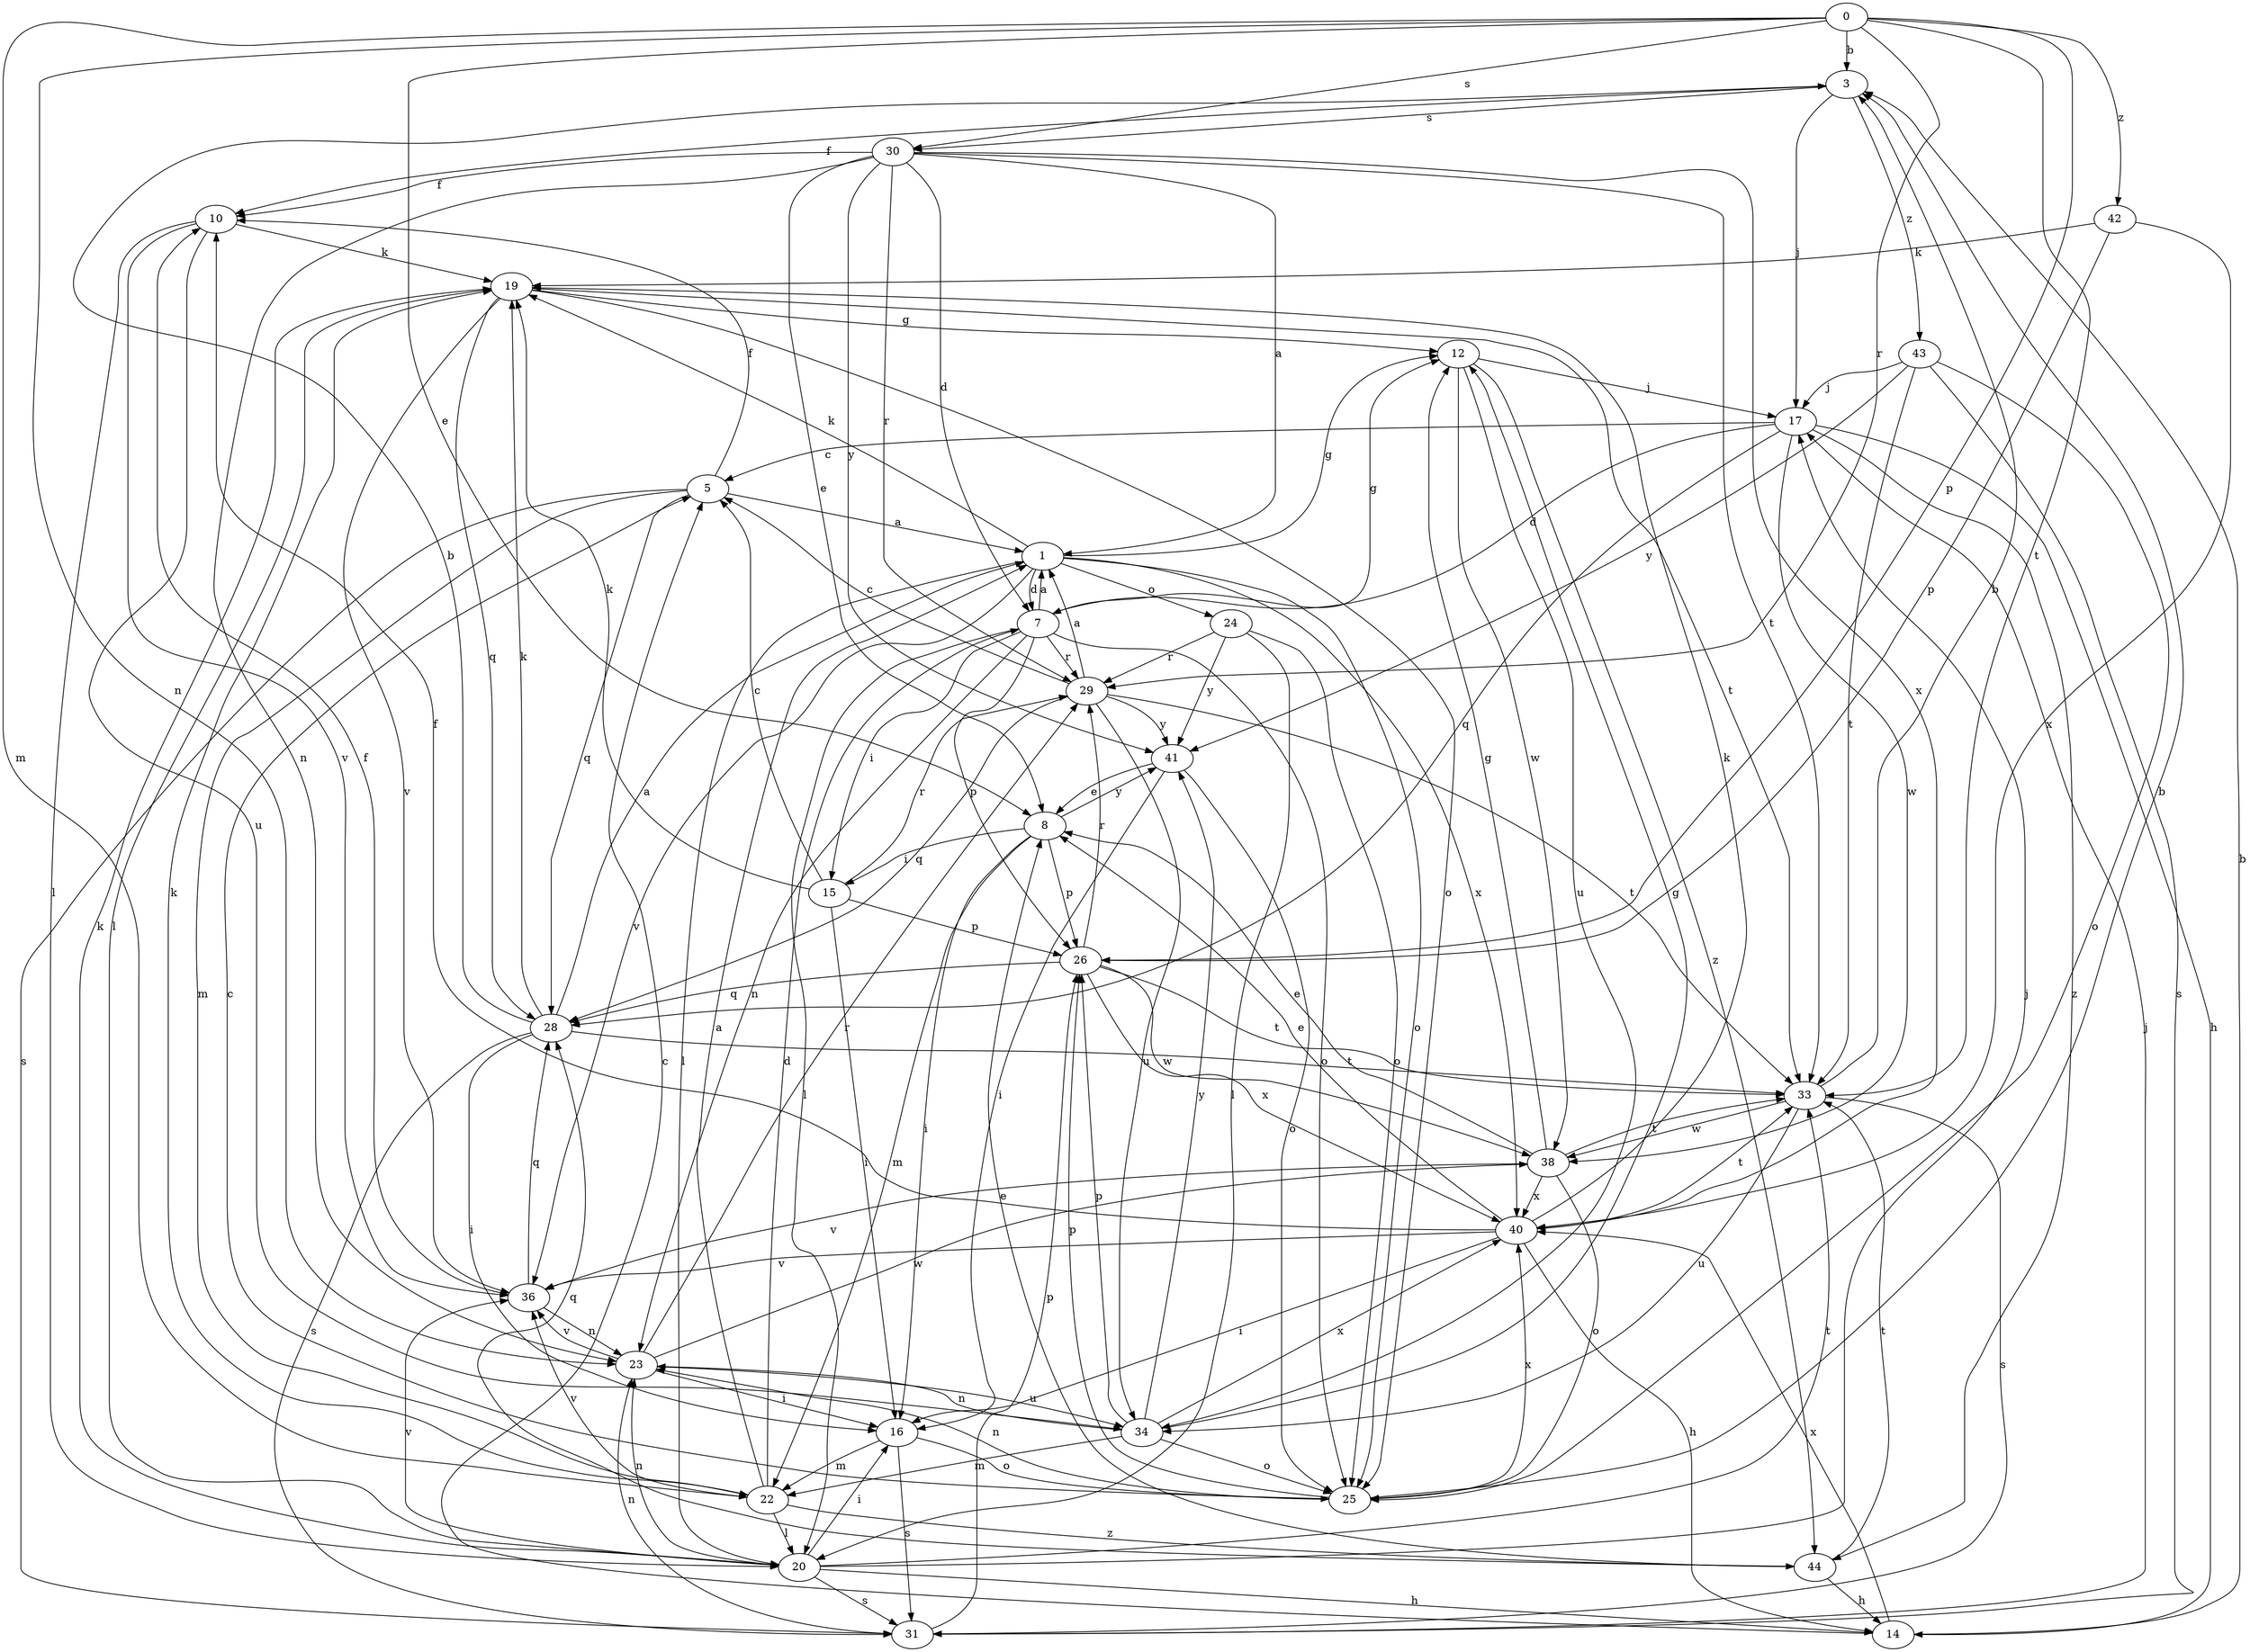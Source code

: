 strict digraph  {
0;
1;
3;
5;
7;
8;
10;
12;
14;
15;
16;
17;
19;
20;
22;
23;
24;
25;
26;
28;
29;
30;
31;
33;
34;
36;
38;
40;
41;
42;
43;
44;
0 -> 3  [label=b];
0 -> 8  [label=e];
0 -> 22  [label=m];
0 -> 23  [label=n];
0 -> 26  [label=p];
0 -> 29  [label=r];
0 -> 30  [label=s];
0 -> 33  [label=t];
0 -> 42  [label=z];
1 -> 7  [label=d];
1 -> 12  [label=g];
1 -> 19  [label=k];
1 -> 20  [label=l];
1 -> 24  [label=o];
1 -> 25  [label=o];
1 -> 36  [label=v];
1 -> 40  [label=x];
3 -> 10  [label=f];
3 -> 17  [label=j];
3 -> 30  [label=s];
3 -> 43  [label=z];
5 -> 1  [label=a];
5 -> 10  [label=f];
5 -> 22  [label=m];
5 -> 28  [label=q];
5 -> 31  [label=s];
7 -> 1  [label=a];
7 -> 12  [label=g];
7 -> 15  [label=i];
7 -> 20  [label=l];
7 -> 23  [label=n];
7 -> 25  [label=o];
7 -> 26  [label=p];
7 -> 29  [label=r];
8 -> 15  [label=i];
8 -> 16  [label=i];
8 -> 22  [label=m];
8 -> 26  [label=p];
8 -> 41  [label=y];
10 -> 19  [label=k];
10 -> 20  [label=l];
10 -> 34  [label=u];
10 -> 36  [label=v];
12 -> 17  [label=j];
12 -> 34  [label=u];
12 -> 38  [label=w];
12 -> 44  [label=z];
14 -> 3  [label=b];
14 -> 5  [label=c];
14 -> 40  [label=x];
15 -> 5  [label=c];
15 -> 16  [label=i];
15 -> 19  [label=k];
15 -> 26  [label=p];
15 -> 29  [label=r];
16 -> 22  [label=m];
16 -> 25  [label=o];
16 -> 31  [label=s];
17 -> 5  [label=c];
17 -> 7  [label=d];
17 -> 14  [label=h];
17 -> 28  [label=q];
17 -> 38  [label=w];
17 -> 44  [label=z];
19 -> 12  [label=g];
19 -> 20  [label=l];
19 -> 25  [label=o];
19 -> 28  [label=q];
19 -> 33  [label=t];
19 -> 36  [label=v];
20 -> 14  [label=h];
20 -> 16  [label=i];
20 -> 17  [label=j];
20 -> 19  [label=k];
20 -> 23  [label=n];
20 -> 31  [label=s];
20 -> 33  [label=t];
20 -> 36  [label=v];
22 -> 1  [label=a];
22 -> 7  [label=d];
22 -> 19  [label=k];
22 -> 20  [label=l];
22 -> 36  [label=v];
22 -> 44  [label=z];
23 -> 16  [label=i];
23 -> 29  [label=r];
23 -> 34  [label=u];
23 -> 36  [label=v];
23 -> 38  [label=w];
24 -> 20  [label=l];
24 -> 25  [label=o];
24 -> 29  [label=r];
24 -> 41  [label=y];
25 -> 3  [label=b];
25 -> 5  [label=c];
25 -> 23  [label=n];
25 -> 26  [label=p];
25 -> 40  [label=x];
26 -> 28  [label=q];
26 -> 29  [label=r];
26 -> 33  [label=t];
26 -> 38  [label=w];
26 -> 40  [label=x];
28 -> 1  [label=a];
28 -> 3  [label=b];
28 -> 16  [label=i];
28 -> 19  [label=k];
28 -> 31  [label=s];
28 -> 33  [label=t];
29 -> 1  [label=a];
29 -> 5  [label=c];
29 -> 28  [label=q];
29 -> 33  [label=t];
29 -> 34  [label=u];
29 -> 41  [label=y];
30 -> 1  [label=a];
30 -> 7  [label=d];
30 -> 8  [label=e];
30 -> 10  [label=f];
30 -> 23  [label=n];
30 -> 29  [label=r];
30 -> 33  [label=t];
30 -> 40  [label=x];
30 -> 41  [label=y];
31 -> 17  [label=j];
31 -> 23  [label=n];
31 -> 26  [label=p];
33 -> 3  [label=b];
33 -> 31  [label=s];
33 -> 34  [label=u];
33 -> 38  [label=w];
34 -> 12  [label=g];
34 -> 22  [label=m];
34 -> 23  [label=n];
34 -> 25  [label=o];
34 -> 26  [label=p];
34 -> 40  [label=x];
34 -> 41  [label=y];
36 -> 10  [label=f];
36 -> 23  [label=n];
36 -> 28  [label=q];
38 -> 8  [label=e];
38 -> 12  [label=g];
38 -> 25  [label=o];
38 -> 33  [label=t];
38 -> 36  [label=v];
38 -> 40  [label=x];
40 -> 8  [label=e];
40 -> 10  [label=f];
40 -> 14  [label=h];
40 -> 16  [label=i];
40 -> 19  [label=k];
40 -> 33  [label=t];
40 -> 36  [label=v];
41 -> 8  [label=e];
41 -> 16  [label=i];
41 -> 25  [label=o];
42 -> 19  [label=k];
42 -> 26  [label=p];
42 -> 40  [label=x];
43 -> 17  [label=j];
43 -> 25  [label=o];
43 -> 31  [label=s];
43 -> 33  [label=t];
43 -> 41  [label=y];
44 -> 8  [label=e];
44 -> 14  [label=h];
44 -> 28  [label=q];
44 -> 33  [label=t];
}
